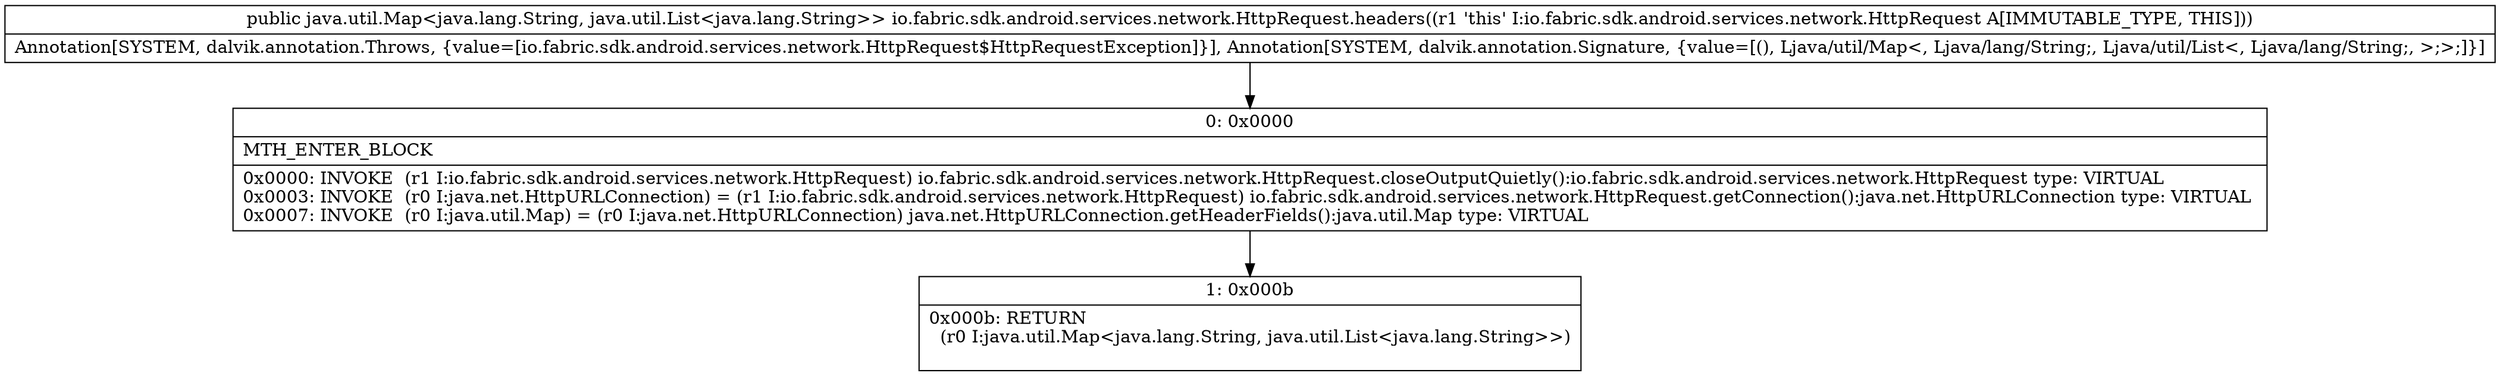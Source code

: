 digraph "CFG forio.fabric.sdk.android.services.network.HttpRequest.headers()Ljava\/util\/Map;" {
Node_0 [shape=record,label="{0\:\ 0x0000|MTH_ENTER_BLOCK\l|0x0000: INVOKE  (r1 I:io.fabric.sdk.android.services.network.HttpRequest) io.fabric.sdk.android.services.network.HttpRequest.closeOutputQuietly():io.fabric.sdk.android.services.network.HttpRequest type: VIRTUAL \l0x0003: INVOKE  (r0 I:java.net.HttpURLConnection) = (r1 I:io.fabric.sdk.android.services.network.HttpRequest) io.fabric.sdk.android.services.network.HttpRequest.getConnection():java.net.HttpURLConnection type: VIRTUAL \l0x0007: INVOKE  (r0 I:java.util.Map) = (r0 I:java.net.HttpURLConnection) java.net.HttpURLConnection.getHeaderFields():java.util.Map type: VIRTUAL \l}"];
Node_1 [shape=record,label="{1\:\ 0x000b|0x000b: RETURN  \l  (r0 I:java.util.Map\<java.lang.String, java.util.List\<java.lang.String\>\>)\l \l}"];
MethodNode[shape=record,label="{public java.util.Map\<java.lang.String, java.util.List\<java.lang.String\>\> io.fabric.sdk.android.services.network.HttpRequest.headers((r1 'this' I:io.fabric.sdk.android.services.network.HttpRequest A[IMMUTABLE_TYPE, THIS]))  | Annotation[SYSTEM, dalvik.annotation.Throws, \{value=[io.fabric.sdk.android.services.network.HttpRequest$HttpRequestException]\}], Annotation[SYSTEM, dalvik.annotation.Signature, \{value=[(), Ljava\/util\/Map\<, Ljava\/lang\/String;, Ljava\/util\/List\<, Ljava\/lang\/String;, \>;\>;]\}]\l}"];
MethodNode -> Node_0;
Node_0 -> Node_1;
}

